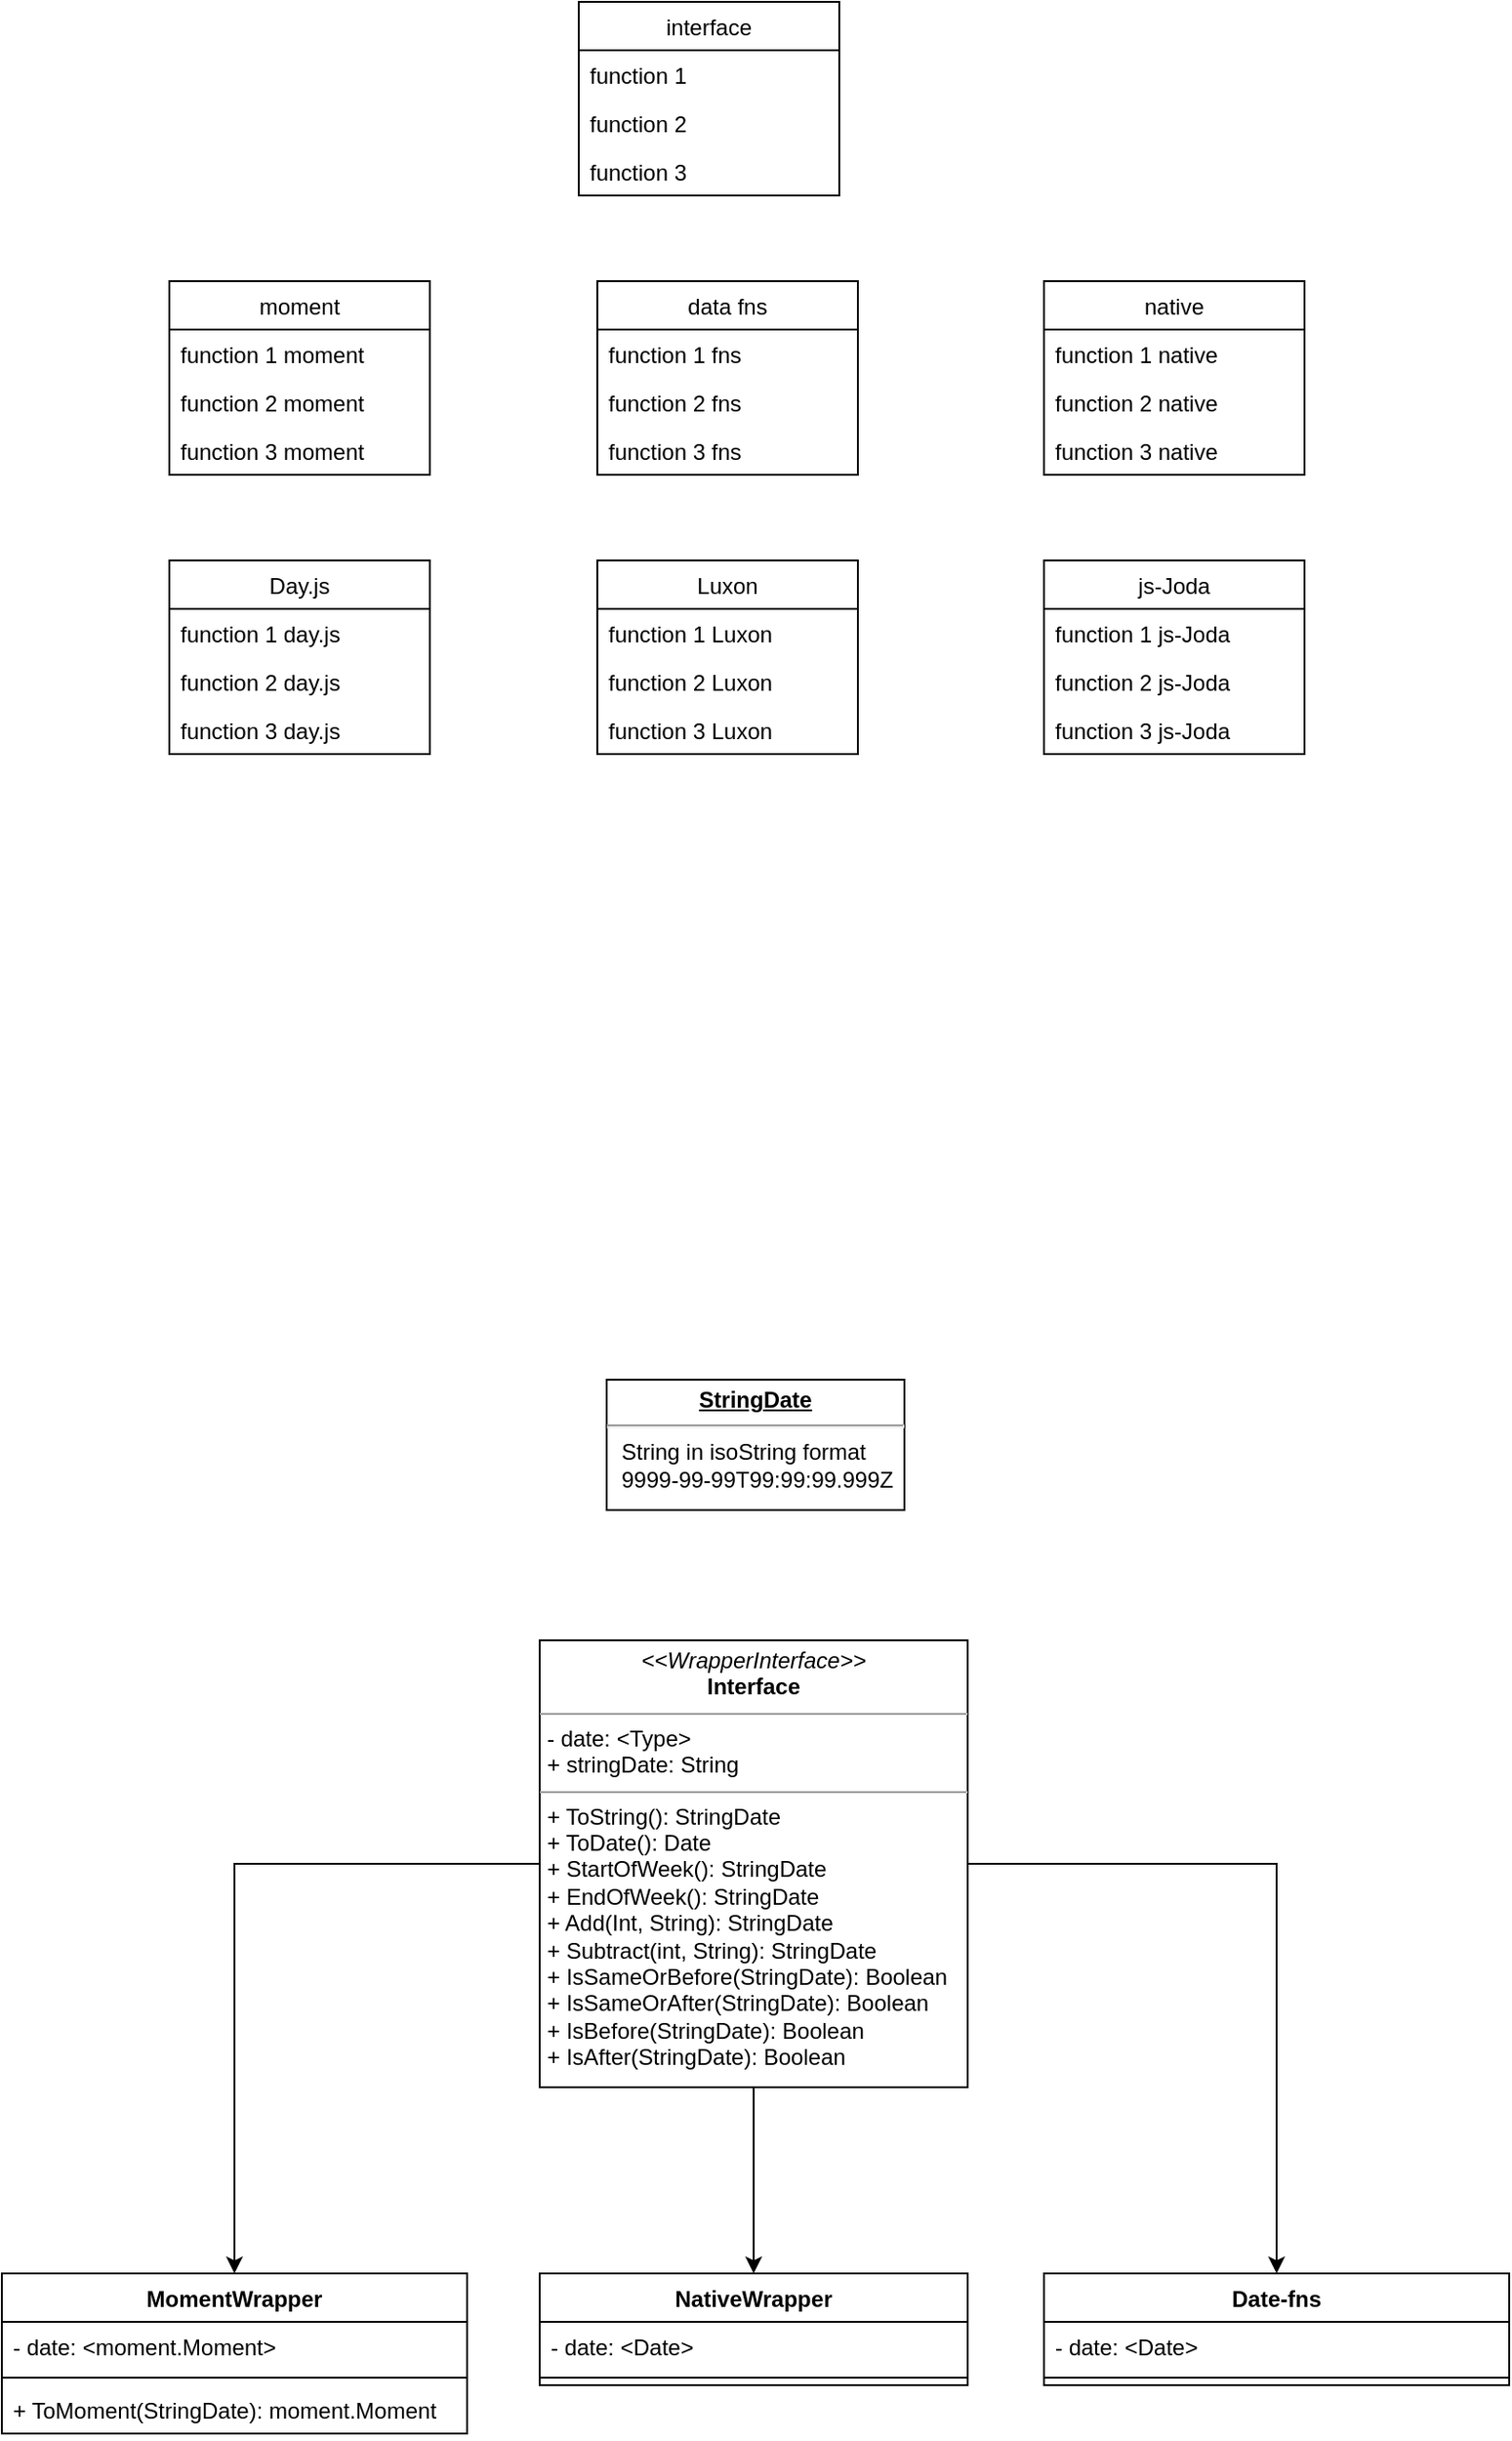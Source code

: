 <mxfile version="14.6.6" type="embed"><diagram id="yiy_jHY4rJdKgbr1IenK" name="Page-1"><mxGraphModel dx="1022" dy="1710" grid="1" gridSize="10" guides="1" tooltips="1" connect="1" arrows="1" fold="1" page="1" pageScale="1" pageWidth="827" pageHeight="1169" math="0" shadow="0"><root><mxCell id="0"/><mxCell id="1" parent="0"/><mxCell id="4zX-s08cUAT6wJgm52rp-1" value="interface" style="swimlane;fontStyle=0;childLayout=stackLayout;horizontal=1;startSize=26;horizontalStack=0;resizeParent=1;resizeParentMax=0;resizeLast=0;collapsible=1;marginBottom=0;" parent="1" vertex="1"><mxGeometry x="320" y="-430" width="140" height="104" as="geometry"/></mxCell><mxCell id="4zX-s08cUAT6wJgm52rp-2" value="function 1" style="text;strokeColor=none;fillColor=none;align=left;verticalAlign=top;spacingLeft=4;spacingRight=4;overflow=hidden;rotatable=0;points=[[0,0.5],[1,0.5]];portConstraint=eastwest;" parent="4zX-s08cUAT6wJgm52rp-1" vertex="1"><mxGeometry y="26" width="140" height="26" as="geometry"/></mxCell><mxCell id="4zX-s08cUAT6wJgm52rp-3" value="function 2" style="text;strokeColor=none;fillColor=none;align=left;verticalAlign=top;spacingLeft=4;spacingRight=4;overflow=hidden;rotatable=0;points=[[0,0.5],[1,0.5]];portConstraint=eastwest;" parent="4zX-s08cUAT6wJgm52rp-1" vertex="1"><mxGeometry y="52" width="140" height="26" as="geometry"/></mxCell><mxCell id="4zX-s08cUAT6wJgm52rp-4" value="function 3" style="text;strokeColor=none;fillColor=none;align=left;verticalAlign=top;spacingLeft=4;spacingRight=4;overflow=hidden;rotatable=0;points=[[0,0.5],[1,0.5]];portConstraint=eastwest;" parent="4zX-s08cUAT6wJgm52rp-1" vertex="1"><mxGeometry y="78" width="140" height="26" as="geometry"/></mxCell><mxCell id="4zX-s08cUAT6wJgm52rp-5" value="moment" style="swimlane;fontStyle=0;childLayout=stackLayout;horizontal=1;startSize=26;horizontalStack=0;resizeParent=1;resizeParentMax=0;resizeLast=0;collapsible=1;marginBottom=0;" parent="1" vertex="1"><mxGeometry x="100" y="-280" width="140" height="104" as="geometry"/></mxCell><mxCell id="4zX-s08cUAT6wJgm52rp-6" value="function 1 moment" style="text;strokeColor=none;fillColor=none;align=left;verticalAlign=top;spacingLeft=4;spacingRight=4;overflow=hidden;rotatable=0;points=[[0,0.5],[1,0.5]];portConstraint=eastwest;" parent="4zX-s08cUAT6wJgm52rp-5" vertex="1"><mxGeometry y="26" width="140" height="26" as="geometry"/></mxCell><mxCell id="4zX-s08cUAT6wJgm52rp-7" value="function 2 moment" style="text;strokeColor=none;fillColor=none;align=left;verticalAlign=top;spacingLeft=4;spacingRight=4;overflow=hidden;rotatable=0;points=[[0,0.5],[1,0.5]];portConstraint=eastwest;" parent="4zX-s08cUAT6wJgm52rp-5" vertex="1"><mxGeometry y="52" width="140" height="26" as="geometry"/></mxCell><mxCell id="4zX-s08cUAT6wJgm52rp-8" value="function 3 moment" style="text;strokeColor=none;fillColor=none;align=left;verticalAlign=top;spacingLeft=4;spacingRight=4;overflow=hidden;rotatable=0;points=[[0,0.5],[1,0.5]];portConstraint=eastwest;" parent="4zX-s08cUAT6wJgm52rp-5" vertex="1"><mxGeometry y="78" width="140" height="26" as="geometry"/></mxCell><mxCell id="4zX-s08cUAT6wJgm52rp-10" value="native" style="swimlane;fontStyle=0;childLayout=stackLayout;horizontal=1;startSize=26;horizontalStack=0;resizeParent=1;resizeParentMax=0;resizeLast=0;collapsible=1;marginBottom=0;" parent="1" vertex="1"><mxGeometry x="570" y="-280" width="140" height="104" as="geometry"/></mxCell><mxCell id="4zX-s08cUAT6wJgm52rp-11" value="function 1 native" style="text;strokeColor=none;fillColor=none;align=left;verticalAlign=top;spacingLeft=4;spacingRight=4;overflow=hidden;rotatable=0;points=[[0,0.5],[1,0.5]];portConstraint=eastwest;" parent="4zX-s08cUAT6wJgm52rp-10" vertex="1"><mxGeometry y="26" width="140" height="26" as="geometry"/></mxCell><mxCell id="4zX-s08cUAT6wJgm52rp-12" value="function 2 native" style="text;strokeColor=none;fillColor=none;align=left;verticalAlign=top;spacingLeft=4;spacingRight=4;overflow=hidden;rotatable=0;points=[[0,0.5],[1,0.5]];portConstraint=eastwest;" parent="4zX-s08cUAT6wJgm52rp-10" vertex="1"><mxGeometry y="52" width="140" height="26" as="geometry"/></mxCell><mxCell id="4zX-s08cUAT6wJgm52rp-13" value="function 3 native" style="text;strokeColor=none;fillColor=none;align=left;verticalAlign=top;spacingLeft=4;spacingRight=4;overflow=hidden;rotatable=0;points=[[0,0.5],[1,0.5]];portConstraint=eastwest;" parent="4zX-s08cUAT6wJgm52rp-10" vertex="1"><mxGeometry y="78" width="140" height="26" as="geometry"/></mxCell><mxCell id="4zX-s08cUAT6wJgm52rp-14" value="data fns" style="swimlane;fontStyle=0;childLayout=stackLayout;horizontal=1;startSize=26;horizontalStack=0;resizeParent=1;resizeParentMax=0;resizeLast=0;collapsible=1;marginBottom=0;" parent="1" vertex="1"><mxGeometry x="330" y="-280" width="140" height="104" as="geometry"/></mxCell><mxCell id="4zX-s08cUAT6wJgm52rp-15" value="function 1 fns" style="text;strokeColor=none;fillColor=none;align=left;verticalAlign=top;spacingLeft=4;spacingRight=4;overflow=hidden;rotatable=0;points=[[0,0.5],[1,0.5]];portConstraint=eastwest;" parent="4zX-s08cUAT6wJgm52rp-14" vertex="1"><mxGeometry y="26" width="140" height="26" as="geometry"/></mxCell><mxCell id="4zX-s08cUAT6wJgm52rp-16" value="function 2 fns" style="text;strokeColor=none;fillColor=none;align=left;verticalAlign=top;spacingLeft=4;spacingRight=4;overflow=hidden;rotatable=0;points=[[0,0.5],[1,0.5]];portConstraint=eastwest;" parent="4zX-s08cUAT6wJgm52rp-14" vertex="1"><mxGeometry y="52" width="140" height="26" as="geometry"/></mxCell><mxCell id="4zX-s08cUAT6wJgm52rp-17" value="function 3 fns" style="text;strokeColor=none;fillColor=none;align=left;verticalAlign=top;spacingLeft=4;spacingRight=4;overflow=hidden;rotatable=0;points=[[0,0.5],[1,0.5]];portConstraint=eastwest;" parent="4zX-s08cUAT6wJgm52rp-14" vertex="1"><mxGeometry y="78" width="140" height="26" as="geometry"/></mxCell><mxCell id="4zX-s08cUAT6wJgm52rp-18" value="Day.js" style="swimlane;fontStyle=0;childLayout=stackLayout;horizontal=1;startSize=26;horizontalStack=0;resizeParent=1;resizeParentMax=0;resizeLast=0;collapsible=1;marginBottom=0;" parent="1" vertex="1"><mxGeometry x="100" y="-130" width="140" height="104" as="geometry"/></mxCell><mxCell id="4zX-s08cUAT6wJgm52rp-19" value="function 1 day.js" style="text;strokeColor=none;fillColor=none;align=left;verticalAlign=top;spacingLeft=4;spacingRight=4;overflow=hidden;rotatable=0;points=[[0,0.5],[1,0.5]];portConstraint=eastwest;" parent="4zX-s08cUAT6wJgm52rp-18" vertex="1"><mxGeometry y="26" width="140" height="26" as="geometry"/></mxCell><mxCell id="4zX-s08cUAT6wJgm52rp-20" value="function 2 day.js" style="text;strokeColor=none;fillColor=none;align=left;verticalAlign=top;spacingLeft=4;spacingRight=4;overflow=hidden;rotatable=0;points=[[0,0.5],[1,0.5]];portConstraint=eastwest;" parent="4zX-s08cUAT6wJgm52rp-18" vertex="1"><mxGeometry y="52" width="140" height="26" as="geometry"/></mxCell><mxCell id="4zX-s08cUAT6wJgm52rp-21" value="function 3 day.js" style="text;strokeColor=none;fillColor=none;align=left;verticalAlign=top;spacingLeft=4;spacingRight=4;overflow=hidden;rotatable=0;points=[[0,0.5],[1,0.5]];portConstraint=eastwest;" parent="4zX-s08cUAT6wJgm52rp-18" vertex="1"><mxGeometry y="78" width="140" height="26" as="geometry"/></mxCell><mxCell id="4zX-s08cUAT6wJgm52rp-23" value="Luxon" style="swimlane;fontStyle=0;childLayout=stackLayout;horizontal=1;startSize=26;horizontalStack=0;resizeParent=1;resizeParentMax=0;resizeLast=0;collapsible=1;marginBottom=0;" parent="1" vertex="1"><mxGeometry x="330" y="-130" width="140" height="104" as="geometry"/></mxCell><mxCell id="4zX-s08cUAT6wJgm52rp-24" value="function 1 Luxon" style="text;strokeColor=none;fillColor=none;align=left;verticalAlign=top;spacingLeft=4;spacingRight=4;overflow=hidden;rotatable=0;points=[[0,0.5],[1,0.5]];portConstraint=eastwest;" parent="4zX-s08cUAT6wJgm52rp-23" vertex="1"><mxGeometry y="26" width="140" height="26" as="geometry"/></mxCell><mxCell id="4zX-s08cUAT6wJgm52rp-25" value="function 2 Luxon" style="text;strokeColor=none;fillColor=none;align=left;verticalAlign=top;spacingLeft=4;spacingRight=4;overflow=hidden;rotatable=0;points=[[0,0.5],[1,0.5]];portConstraint=eastwest;" parent="4zX-s08cUAT6wJgm52rp-23" vertex="1"><mxGeometry y="52" width="140" height="26" as="geometry"/></mxCell><mxCell id="4zX-s08cUAT6wJgm52rp-26" value="function 3 Luxon" style="text;strokeColor=none;fillColor=none;align=left;verticalAlign=top;spacingLeft=4;spacingRight=4;overflow=hidden;rotatable=0;points=[[0,0.5],[1,0.5]];portConstraint=eastwest;" parent="4zX-s08cUAT6wJgm52rp-23" vertex="1"><mxGeometry y="78" width="140" height="26" as="geometry"/></mxCell><mxCell id="4zX-s08cUAT6wJgm52rp-27" value="js-Joda" style="swimlane;fontStyle=0;childLayout=stackLayout;horizontal=1;startSize=26;horizontalStack=0;resizeParent=1;resizeParentMax=0;resizeLast=0;collapsible=1;marginBottom=0;" parent="1" vertex="1"><mxGeometry x="570" y="-130" width="140" height="104" as="geometry"/></mxCell><mxCell id="4zX-s08cUAT6wJgm52rp-28" value="function 1 js-Joda" style="text;strokeColor=none;fillColor=none;align=left;verticalAlign=top;spacingLeft=4;spacingRight=4;overflow=hidden;rotatable=0;points=[[0,0.5],[1,0.5]];portConstraint=eastwest;" parent="4zX-s08cUAT6wJgm52rp-27" vertex="1"><mxGeometry y="26" width="140" height="26" as="geometry"/></mxCell><mxCell id="4zX-s08cUAT6wJgm52rp-29" value="function 2 js-Joda" style="text;strokeColor=none;fillColor=none;align=left;verticalAlign=top;spacingLeft=4;spacingRight=4;overflow=hidden;rotatable=0;points=[[0,0.5],[1,0.5]];portConstraint=eastwest;" parent="4zX-s08cUAT6wJgm52rp-27" vertex="1"><mxGeometry y="52" width="140" height="26" as="geometry"/></mxCell><mxCell id="4zX-s08cUAT6wJgm52rp-30" value="function 3 js-Joda" style="text;strokeColor=none;fillColor=none;align=left;verticalAlign=top;spacingLeft=4;spacingRight=4;overflow=hidden;rotatable=0;points=[[0,0.5],[1,0.5]];portConstraint=eastwest;" parent="4zX-s08cUAT6wJgm52rp-27" vertex="1"><mxGeometry y="78" width="140" height="26" as="geometry"/></mxCell><mxCell id="13" style="edgeStyle=orthogonalEdgeStyle;rounded=0;orthogonalLoop=1;jettySize=auto;html=1;" edge="1" parent="1" source="4zX-s08cUAT6wJgm52rp-49" target="2"><mxGeometry relative="1" as="geometry"/></mxCell><mxCell id="14" style="edgeStyle=orthogonalEdgeStyle;rounded=0;orthogonalLoop=1;jettySize=auto;html=1;entryX=0.5;entryY=0;entryDx=0;entryDy=0;" edge="1" parent="1" source="4zX-s08cUAT6wJgm52rp-49" target="6"><mxGeometry relative="1" as="geometry"/></mxCell><mxCell id="15" style="edgeStyle=orthogonalEdgeStyle;rounded=0;orthogonalLoop=1;jettySize=auto;html=1;" edge="1" parent="1" source="4zX-s08cUAT6wJgm52rp-49" target="10"><mxGeometry relative="1" as="geometry"/></mxCell><mxCell id="4zX-s08cUAT6wJgm52rp-49" value="&lt;p style=&quot;margin: 0px ; margin-top: 4px ; text-align: center&quot;&gt;&lt;i&gt;&amp;lt;&amp;lt;WrapperInterface&amp;gt;&amp;gt;&lt;/i&gt;&lt;br&gt;&lt;b&gt;Interface&lt;/b&gt;&lt;/p&gt;&lt;hr size=&quot;1&quot;&gt;&lt;p style=&quot;margin: 0px ; margin-left: 4px&quot;&gt;- date: &amp;lt;Type&amp;gt;&lt;br&gt;+ stringDate: String&lt;/p&gt;&lt;hr size=&quot;1&quot;&gt;&lt;p style=&quot;margin: 0px ; margin-left: 4px&quot;&gt;+ ToString(): StringDate&lt;/p&gt;&lt;p style=&quot;margin: 0px ; margin-left: 4px&quot;&gt;+ ToDate(): Date&lt;br&gt;+ StartOfWeek(): StringDate&lt;br&gt;+ EndOfWeek(&lt;span&gt;): StringDate&lt;/span&gt;&lt;/p&gt;&lt;p style=&quot;margin: 0px ; margin-left: 4px&quot;&gt;+ Add(Int, String): StringDate&lt;br&gt;+ Subtract(int, String): StringDate&lt;br&gt;+ IsSameOrBefore(StringDate): Boolean&lt;/p&gt;&lt;p style=&quot;margin: 0px ; margin-left: 4px&quot;&gt;+ IsSameOrAfter(StringDate): Boolean&lt;/p&gt;&lt;p style=&quot;margin: 0px ; margin-left: 4px&quot;&gt;+ IsBefore(StringDate): Boolean&lt;/p&gt;&lt;p style=&quot;margin: 0px ; margin-left: 4px&quot;&gt;+ IsAfter(StringDate): Boolean&lt;/p&gt;" style="verticalAlign=top;align=left;overflow=fill;fontSize=12;fontFamily=Helvetica;html=1;" parent="1" vertex="1"><mxGeometry x="299" y="450" width="230" height="240" as="geometry"/></mxCell><mxCell id="4zX-s08cUAT6wJgm52rp-51" value="&lt;p style=&quot;margin: 0px ; margin-top: 4px ; text-align: center ; text-decoration: underline&quot;&gt;&lt;b&gt;StringDate&lt;/b&gt;&lt;/p&gt;&lt;hr&gt;&lt;p style=&quot;margin: 0px ; margin-left: 8px&quot;&gt;String in isoString format&lt;br&gt;9999-99-99T99:99:99.999Z&lt;/p&gt;" style="verticalAlign=top;align=left;overflow=fill;fontSize=12;fontFamily=Helvetica;html=1;" parent="1" vertex="1"><mxGeometry x="335" y="310" width="160" height="70" as="geometry"/></mxCell><mxCell id="2" value="MomentWrapper" style="swimlane;fontStyle=1;align=center;verticalAlign=top;childLayout=stackLayout;horizontal=1;startSize=26;horizontalStack=0;resizeParent=1;resizeParentMax=0;resizeLast=0;collapsible=1;marginBottom=0;" vertex="1" parent="1"><mxGeometry x="10" y="790" width="250" height="86" as="geometry"/></mxCell><mxCell id="3" value="- date: &lt;moment.Moment&gt;" style="text;strokeColor=none;fillColor=none;align=left;verticalAlign=top;spacingLeft=4;spacingRight=4;overflow=hidden;rotatable=0;points=[[0,0.5],[1,0.5]];portConstraint=eastwest;" vertex="1" parent="2"><mxGeometry y="26" width="250" height="26" as="geometry"/></mxCell><mxCell id="4" value="" style="line;strokeWidth=1;fillColor=none;align=left;verticalAlign=middle;spacingTop=-1;spacingLeft=3;spacingRight=3;rotatable=0;labelPosition=right;points=[];portConstraint=eastwest;" vertex="1" parent="2"><mxGeometry y="52" width="250" height="8" as="geometry"/></mxCell><mxCell id="5" value="+ ToMoment(StringDate): moment.Moment" style="text;strokeColor=none;fillColor=none;align=left;verticalAlign=top;spacingLeft=4;spacingRight=4;overflow=hidden;rotatable=0;points=[[0,0.5],[1,0.5]];portConstraint=eastwest;" vertex="1" parent="2"><mxGeometry y="60" width="250" height="26" as="geometry"/></mxCell><mxCell id="6" value="NativeWrapper" style="swimlane;fontStyle=1;align=center;verticalAlign=top;childLayout=stackLayout;horizontal=1;startSize=26;horizontalStack=0;resizeParent=1;resizeParentMax=0;resizeLast=0;collapsible=1;marginBottom=0;" vertex="1" parent="1"><mxGeometry x="299" y="790" width="230" height="60" as="geometry"/></mxCell><mxCell id="7" value="- date: &lt;Date&gt;" style="text;strokeColor=none;fillColor=none;align=left;verticalAlign=top;spacingLeft=4;spacingRight=4;overflow=hidden;rotatable=0;points=[[0,0.5],[1,0.5]];portConstraint=eastwest;" vertex="1" parent="6"><mxGeometry y="26" width="230" height="26" as="geometry"/></mxCell><mxCell id="8" value="" style="line;strokeWidth=1;fillColor=none;align=left;verticalAlign=middle;spacingTop=-1;spacingLeft=3;spacingRight=3;rotatable=0;labelPosition=right;points=[];portConstraint=eastwest;" vertex="1" parent="6"><mxGeometry y="52" width="230" height="8" as="geometry"/></mxCell><mxCell id="10" value="Date-fns" style="swimlane;fontStyle=1;align=center;verticalAlign=top;childLayout=stackLayout;horizontal=1;startSize=26;horizontalStack=0;resizeParent=1;resizeParentMax=0;resizeLast=0;collapsible=1;marginBottom=0;" vertex="1" parent="1"><mxGeometry x="570" y="790" width="250" height="60" as="geometry"/></mxCell><mxCell id="11" value="- date: &lt;Date&gt;" style="text;strokeColor=none;fillColor=none;align=left;verticalAlign=top;spacingLeft=4;spacingRight=4;overflow=hidden;rotatable=0;points=[[0,0.5],[1,0.5]];portConstraint=eastwest;" vertex="1" parent="10"><mxGeometry y="26" width="250" height="26" as="geometry"/></mxCell><mxCell id="12" value="" style="line;strokeWidth=1;fillColor=none;align=left;verticalAlign=middle;spacingTop=-1;spacingLeft=3;spacingRight=3;rotatable=0;labelPosition=right;points=[];portConstraint=eastwest;" vertex="1" parent="10"><mxGeometry y="52" width="250" height="8" as="geometry"/></mxCell></root></mxGraphModel></diagram></mxfile>
